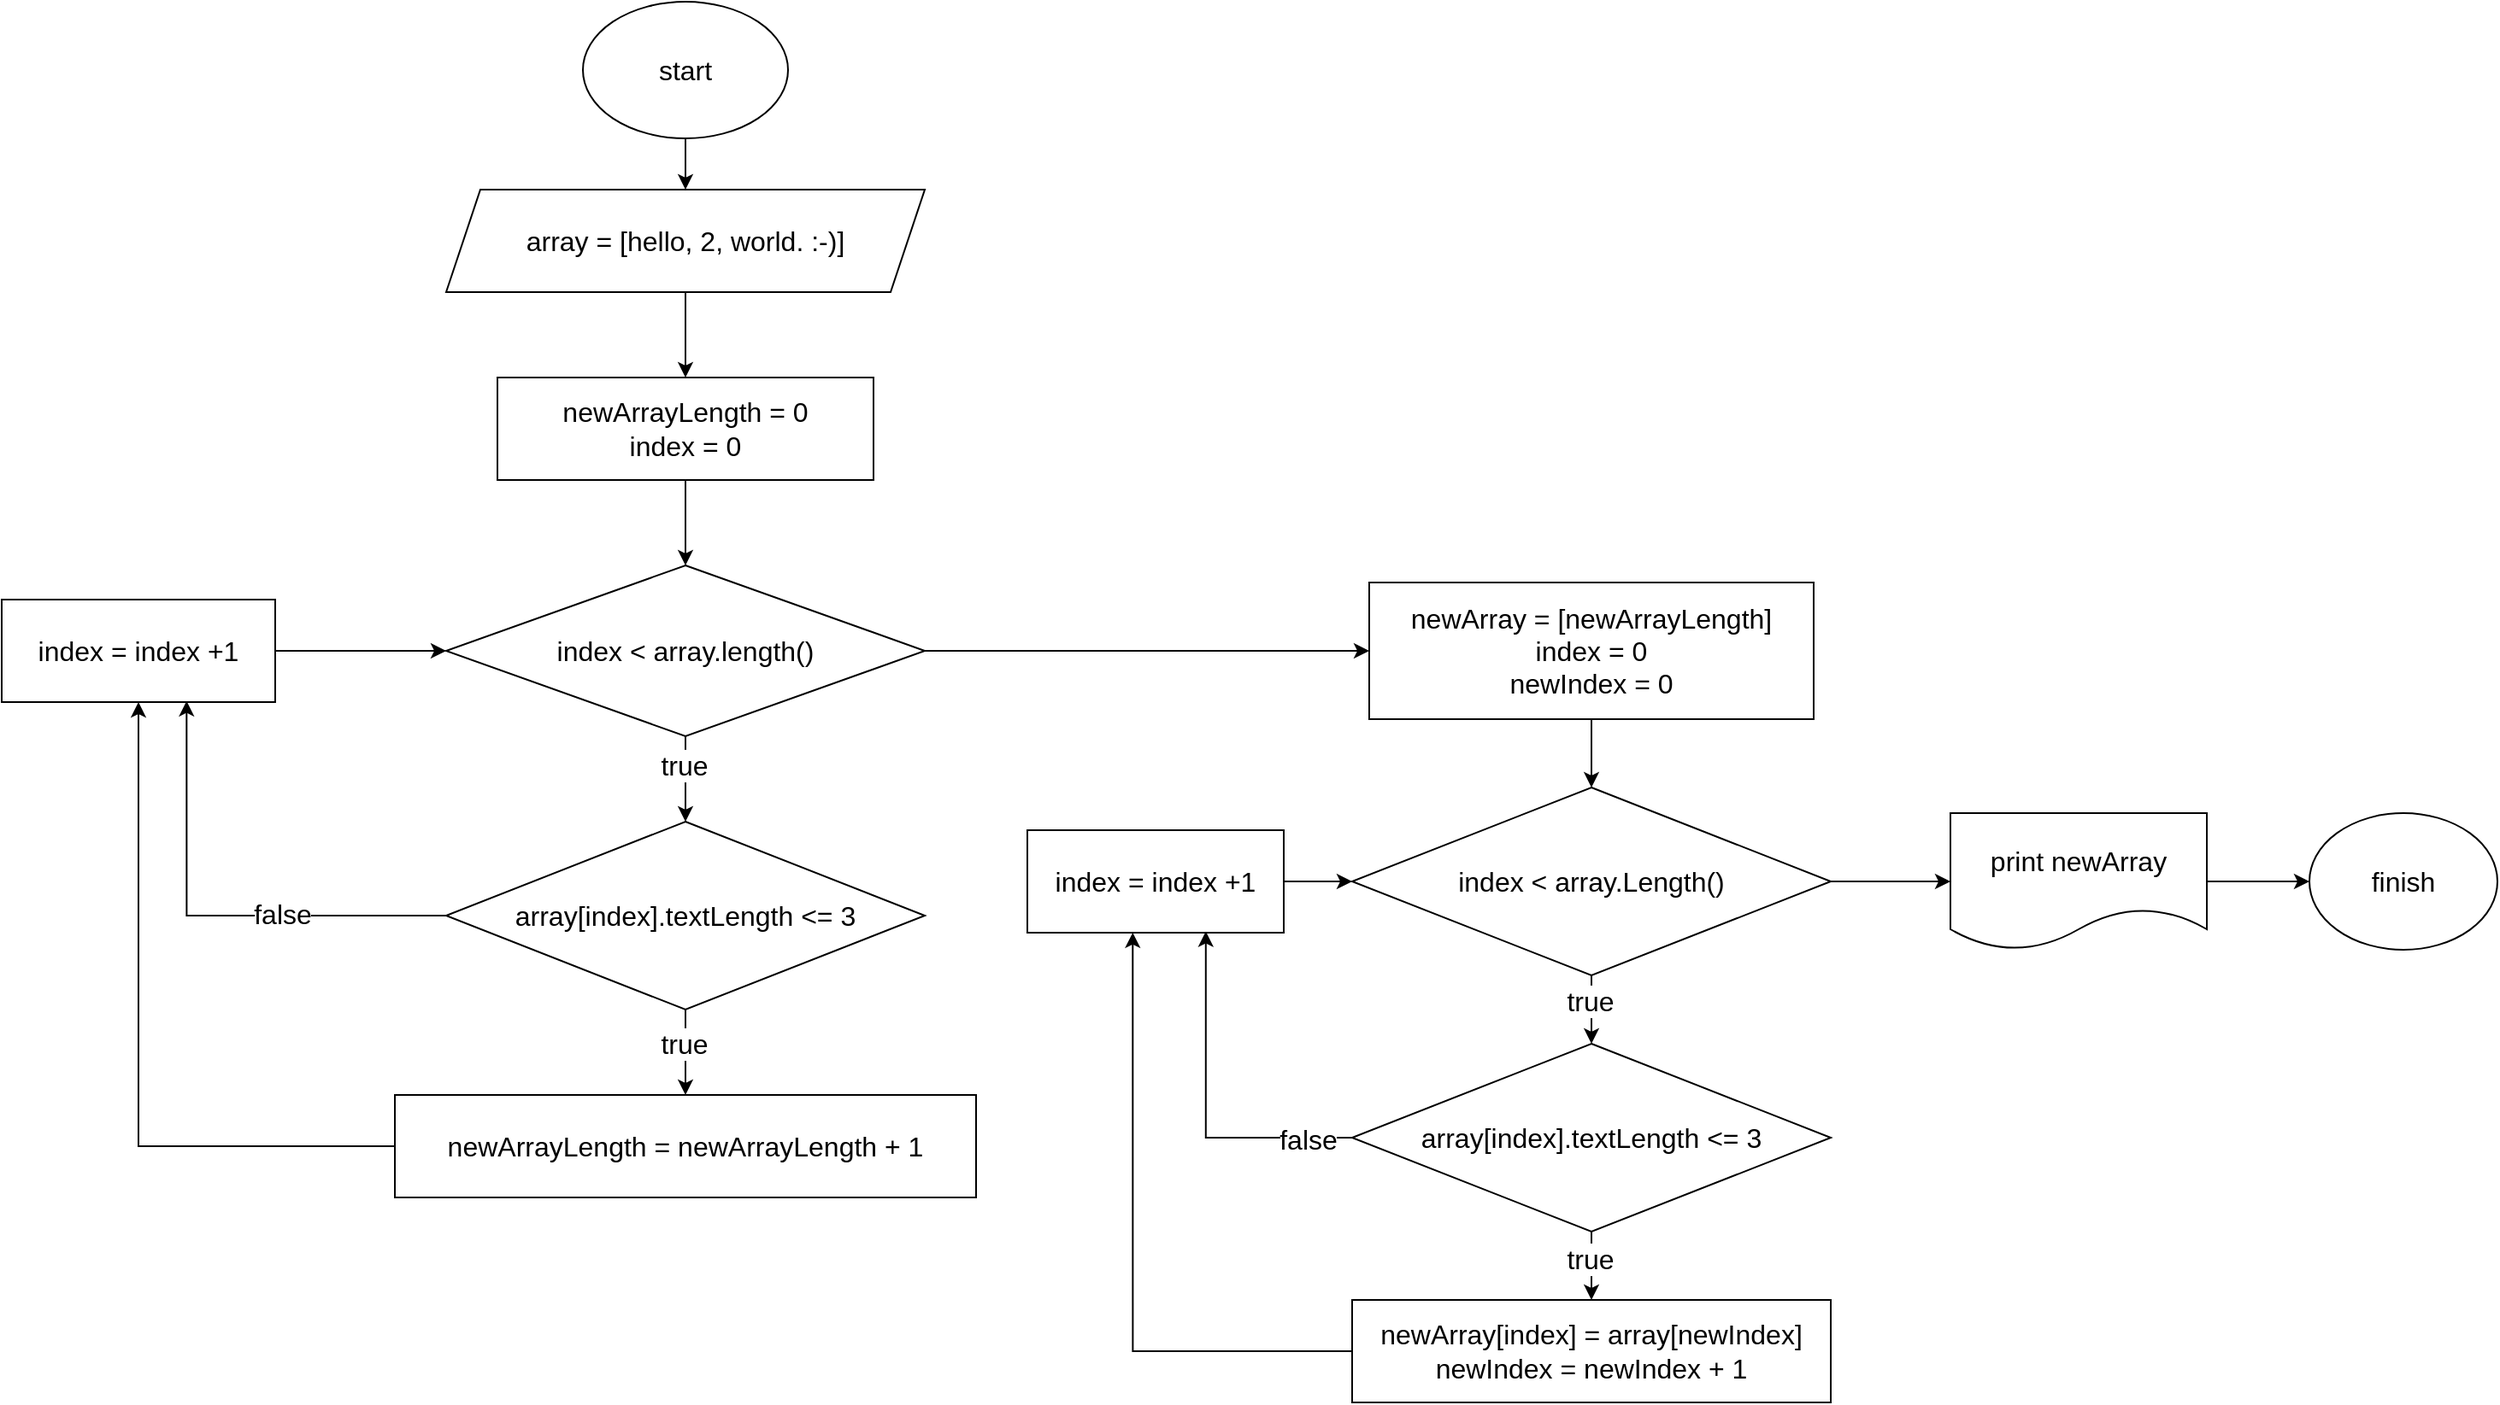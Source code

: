 <mxfile>
    <diagram id="4vmLc1nMcJYa697JjGZ3" name="Страница 1">
        <mxGraphModel dx="1470" dy="1702" grid="0" gridSize="10" guides="1" tooltips="1" connect="1" arrows="1" fold="1" page="0" pageScale="1" pageWidth="827" pageHeight="1169" math="0" shadow="0">
            <root>
                <mxCell id="0"/>
                <mxCell id="1" parent="0"/>
                <mxCell id="2" value="" style="edgeStyle=orthogonalEdgeStyle;rounded=0;orthogonalLoop=1;jettySize=auto;html=1;fontSize=16;" parent="1" source="3" target="5" edge="1">
                    <mxGeometry relative="1" as="geometry"/>
                </mxCell>
                <mxCell id="3" value="start" style="ellipse;whiteSpace=wrap;html=1;fontSize=16;" parent="1" vertex="1">
                    <mxGeometry x="280" y="-620" width="120" height="80" as="geometry"/>
                </mxCell>
                <mxCell id="4" value="" style="edgeStyle=orthogonalEdgeStyle;rounded=0;orthogonalLoop=1;jettySize=auto;html=1;fontSize=16;" parent="1" source="5" target="7" edge="1">
                    <mxGeometry relative="1" as="geometry"/>
                </mxCell>
                <mxCell id="5" value="array = [hello, 2, world. :-)]" style="shape=parallelogram;perimeter=parallelogramPerimeter;whiteSpace=wrap;html=1;fixedSize=1;fontSize=16;" parent="1" vertex="1">
                    <mxGeometry x="200" y="-510" width="280" height="60" as="geometry"/>
                </mxCell>
                <mxCell id="6" value="" style="edgeStyle=orthogonalEdgeStyle;rounded=0;orthogonalLoop=1;jettySize=auto;html=1;fontSize=16;" parent="1" source="7" target="11" edge="1">
                    <mxGeometry relative="1" as="geometry">
                        <Array as="points">
                            <mxPoint x="340" y="-320"/>
                            <mxPoint x="340" y="-320"/>
                        </Array>
                    </mxGeometry>
                </mxCell>
                <mxCell id="7" value="newArrayLength = 0&lt;br&gt;index = 0" style="whiteSpace=wrap;html=1;fontSize=16;" parent="1" vertex="1">
                    <mxGeometry x="230" y="-400" width="220" height="60" as="geometry"/>
                </mxCell>
                <mxCell id="8" value="" style="edgeStyle=orthogonalEdgeStyle;rounded=0;orthogonalLoop=1;jettySize=auto;html=1;fontSize=16;" parent="1" source="11" target="16" edge="1">
                    <mxGeometry relative="1" as="geometry"/>
                </mxCell>
                <mxCell id="9" value="true" style="edgeLabel;html=1;align=center;verticalAlign=middle;resizable=0;points=[];fontSize=16;" parent="8" vertex="1" connectable="0">
                    <mxGeometry x="-0.346" y="-1" relative="1" as="geometry">
                        <mxPoint as="offset"/>
                    </mxGeometry>
                </mxCell>
                <mxCell id="10" style="edgeStyle=orthogonalEdgeStyle;rounded=0;orthogonalLoop=1;jettySize=auto;html=1;exitX=1;exitY=0.5;exitDx=0;exitDy=0;fontSize=16;entryX=0;entryY=0.5;entryDx=0;entryDy=0;" parent="1" source="11" target="22" edge="1">
                    <mxGeometry relative="1" as="geometry">
                        <mxPoint x="670" y="-240.235" as="targetPoint"/>
                    </mxGeometry>
                </mxCell>
                <mxCell id="11" value="index &amp;lt; array.length()" style="rhombus;whiteSpace=wrap;html=1;fontSize=16;" parent="1" vertex="1">
                    <mxGeometry x="200" y="-290" width="280" height="100" as="geometry"/>
                </mxCell>
                <mxCell id="12" value="" style="edgeStyle=orthogonalEdgeStyle;rounded=0;orthogonalLoop=1;jettySize=auto;html=1;fontSize=16;" parent="1" source="16" target="18" edge="1">
                    <mxGeometry relative="1" as="geometry"/>
                </mxCell>
                <mxCell id="13" value="true" style="edgeLabel;html=1;align=center;verticalAlign=middle;resizable=0;points=[];fontSize=16;" parent="12" vertex="1" connectable="0">
                    <mxGeometry x="-0.201" y="-1" relative="1" as="geometry">
                        <mxPoint as="offset"/>
                    </mxGeometry>
                </mxCell>
                <mxCell id="14" style="edgeStyle=orthogonalEdgeStyle;rounded=0;orthogonalLoop=1;jettySize=auto;html=1;exitX=0;exitY=0.5;exitDx=0;exitDy=0;entryX=0.676;entryY=0.989;entryDx=0;entryDy=0;entryPerimeter=0;fontSize=16;" parent="1" source="16" target="20" edge="1">
                    <mxGeometry relative="1" as="geometry"/>
                </mxCell>
                <mxCell id="15" value="false" style="edgeLabel;html=1;align=center;verticalAlign=middle;resizable=0;points=[];fontSize=16;" parent="14" vertex="1" connectable="0">
                    <mxGeometry x="-0.303" y="-1" relative="1" as="geometry">
                        <mxPoint as="offset"/>
                    </mxGeometry>
                </mxCell>
                <mxCell id="16" value="array[index].textLength &amp;lt;= 3" style="rhombus;whiteSpace=wrap;html=1;fontSize=16;" parent="1" vertex="1">
                    <mxGeometry x="200" y="-140" width="280" height="110" as="geometry"/>
                </mxCell>
                <mxCell id="17" style="edgeStyle=orthogonalEdgeStyle;rounded=0;orthogonalLoop=1;jettySize=auto;html=1;fontSize=16;" parent="1" source="18" target="20" edge="1">
                    <mxGeometry relative="1" as="geometry">
                        <mxPoint x="50" y="-130" as="targetPoint"/>
                        <Array as="points">
                            <mxPoint x="20" y="50"/>
                        </Array>
                    </mxGeometry>
                </mxCell>
                <mxCell id="18" value="newArrayLength = newArrayLength + 1" style="whiteSpace=wrap;html=1;fontSize=16;" parent="1" vertex="1">
                    <mxGeometry x="170" y="20" width="340" height="60" as="geometry"/>
                </mxCell>
                <mxCell id="19" style="edgeStyle=orthogonalEdgeStyle;rounded=0;orthogonalLoop=1;jettySize=auto;html=1;entryX=0;entryY=0.5;entryDx=0;entryDy=0;fontSize=16;" parent="1" source="20" target="11" edge="1">
                    <mxGeometry relative="1" as="geometry"/>
                </mxCell>
                <mxCell id="20" value="index = index +1" style="rounded=0;whiteSpace=wrap;html=1;fontSize=16;" parent="1" vertex="1">
                    <mxGeometry x="-60" y="-270" width="160" height="60" as="geometry"/>
                </mxCell>
                <mxCell id="21" value="" style="edgeStyle=orthogonalEdgeStyle;rounded=0;orthogonalLoop=1;jettySize=auto;html=1;fontSize=16;" parent="1" source="22" target="26" edge="1">
                    <mxGeometry relative="1" as="geometry"/>
                </mxCell>
                <mxCell id="22" value="newArray = [newArrayLength]&lt;br&gt;index = 0&lt;br&gt;newIndex = 0" style="rounded=0;whiteSpace=wrap;html=1;fontSize=16;" parent="1" vertex="1">
                    <mxGeometry x="740" y="-280" width="260" height="80" as="geometry"/>
                </mxCell>
                <mxCell id="23" value="" style="edgeStyle=orthogonalEdgeStyle;rounded=0;orthogonalLoop=1;jettySize=auto;html=1;fontSize=16;" parent="1" source="26" target="31" edge="1">
                    <mxGeometry relative="1" as="geometry"/>
                </mxCell>
                <mxCell id="24" value="true" style="edgeLabel;html=1;align=center;verticalAlign=middle;resizable=0;points=[];fontSize=16;" parent="23" vertex="1" connectable="0">
                    <mxGeometry x="-0.261" y="-1" relative="1" as="geometry">
                        <mxPoint as="offset"/>
                    </mxGeometry>
                </mxCell>
                <mxCell id="25" value="" style="edgeStyle=orthogonalEdgeStyle;rounded=0;orthogonalLoop=1;jettySize=auto;html=1;fontSize=16;" parent="1" source="26" target="37" edge="1">
                    <mxGeometry relative="1" as="geometry"/>
                </mxCell>
                <mxCell id="26" value="index &amp;lt; array.Length()" style="rhombus;whiteSpace=wrap;html=1;fontSize=16;rounded=0;" parent="1" vertex="1">
                    <mxGeometry x="730" y="-160" width="280" height="110" as="geometry"/>
                </mxCell>
                <mxCell id="27" value="" style="edgeStyle=orthogonalEdgeStyle;rounded=0;orthogonalLoop=1;jettySize=auto;html=1;fontSize=16;" parent="1" source="31" target="33" edge="1">
                    <mxGeometry relative="1" as="geometry"/>
                </mxCell>
                <mxCell id="28" value="true" style="edgeLabel;html=1;align=center;verticalAlign=middle;resizable=0;points=[];fontSize=16;" parent="27" vertex="1" connectable="0">
                    <mxGeometry x="-0.21" y="-1" relative="1" as="geometry">
                        <mxPoint as="offset"/>
                    </mxGeometry>
                </mxCell>
                <mxCell id="29" style="edgeStyle=orthogonalEdgeStyle;rounded=0;orthogonalLoop=1;jettySize=auto;html=1;exitX=0;exitY=0.5;exitDx=0;exitDy=0;entryX=0.696;entryY=0.988;entryDx=0;entryDy=0;entryPerimeter=0;fontSize=16;" parent="1" source="31" target="35" edge="1">
                    <mxGeometry relative="1" as="geometry"/>
                </mxCell>
                <mxCell id="30" value="false" style="edgeLabel;html=1;align=center;verticalAlign=middle;resizable=0;points=[];fontSize=16;" parent="29" vertex="1" connectable="0">
                    <mxGeometry x="-0.742" y="1" relative="1" as="geometry">
                        <mxPoint as="offset"/>
                    </mxGeometry>
                </mxCell>
                <mxCell id="31" value="array[index].textLength &amp;lt;= 3" style="rhombus;whiteSpace=wrap;html=1;fontSize=16;rounded=0;" parent="1" vertex="1">
                    <mxGeometry x="730" y="-10" width="280" height="110" as="geometry"/>
                </mxCell>
                <mxCell id="32" style="edgeStyle=orthogonalEdgeStyle;rounded=0;orthogonalLoop=1;jettySize=auto;html=1;fontSize=16;entryX=0.411;entryY=0.999;entryDx=0;entryDy=0;entryPerimeter=0;" parent="1" source="33" target="35" edge="1">
                    <mxGeometry relative="1" as="geometry">
                        <mxPoint x="620" y="-60" as="targetPoint"/>
                        <Array as="points">
                            <mxPoint x="602" y="170"/>
                        </Array>
                    </mxGeometry>
                </mxCell>
                <mxCell id="33" value="newArray[index] = array[newIndex]&lt;br&gt;newIndex = newIndex + 1" style="whiteSpace=wrap;html=1;fontSize=16;rounded=0;" parent="1" vertex="1">
                    <mxGeometry x="730" y="140" width="280" height="60" as="geometry"/>
                </mxCell>
                <mxCell id="34" style="edgeStyle=orthogonalEdgeStyle;rounded=0;orthogonalLoop=1;jettySize=auto;html=1;exitX=1;exitY=0.5;exitDx=0;exitDy=0;entryX=0;entryY=0.5;entryDx=0;entryDy=0;fontSize=16;" parent="1" source="35" target="26" edge="1">
                    <mxGeometry relative="1" as="geometry"/>
                </mxCell>
                <mxCell id="35" value="index = index +1" style="rounded=0;whiteSpace=wrap;html=1;fontSize=16;" parent="1" vertex="1">
                    <mxGeometry x="540" y="-135" width="150" height="60" as="geometry"/>
                </mxCell>
                <mxCell id="36" value="" style="edgeStyle=orthogonalEdgeStyle;rounded=0;orthogonalLoop=1;jettySize=auto;html=1;fontSize=16;" parent="1" source="37" target="38" edge="1">
                    <mxGeometry relative="1" as="geometry"/>
                </mxCell>
                <mxCell id="37" value="print newArray" style="shape=document;whiteSpace=wrap;html=1;boundedLbl=1;fontSize=16;rounded=0;" parent="1" vertex="1">
                    <mxGeometry x="1080" y="-145" width="150" height="80" as="geometry"/>
                </mxCell>
                <mxCell id="38" value="finish" style="ellipse;whiteSpace=wrap;html=1;fontSize=16;rounded=0;" parent="1" vertex="1">
                    <mxGeometry x="1290" y="-145" width="110" height="80" as="geometry"/>
                </mxCell>
            </root>
        </mxGraphModel>
    </diagram>
</mxfile>